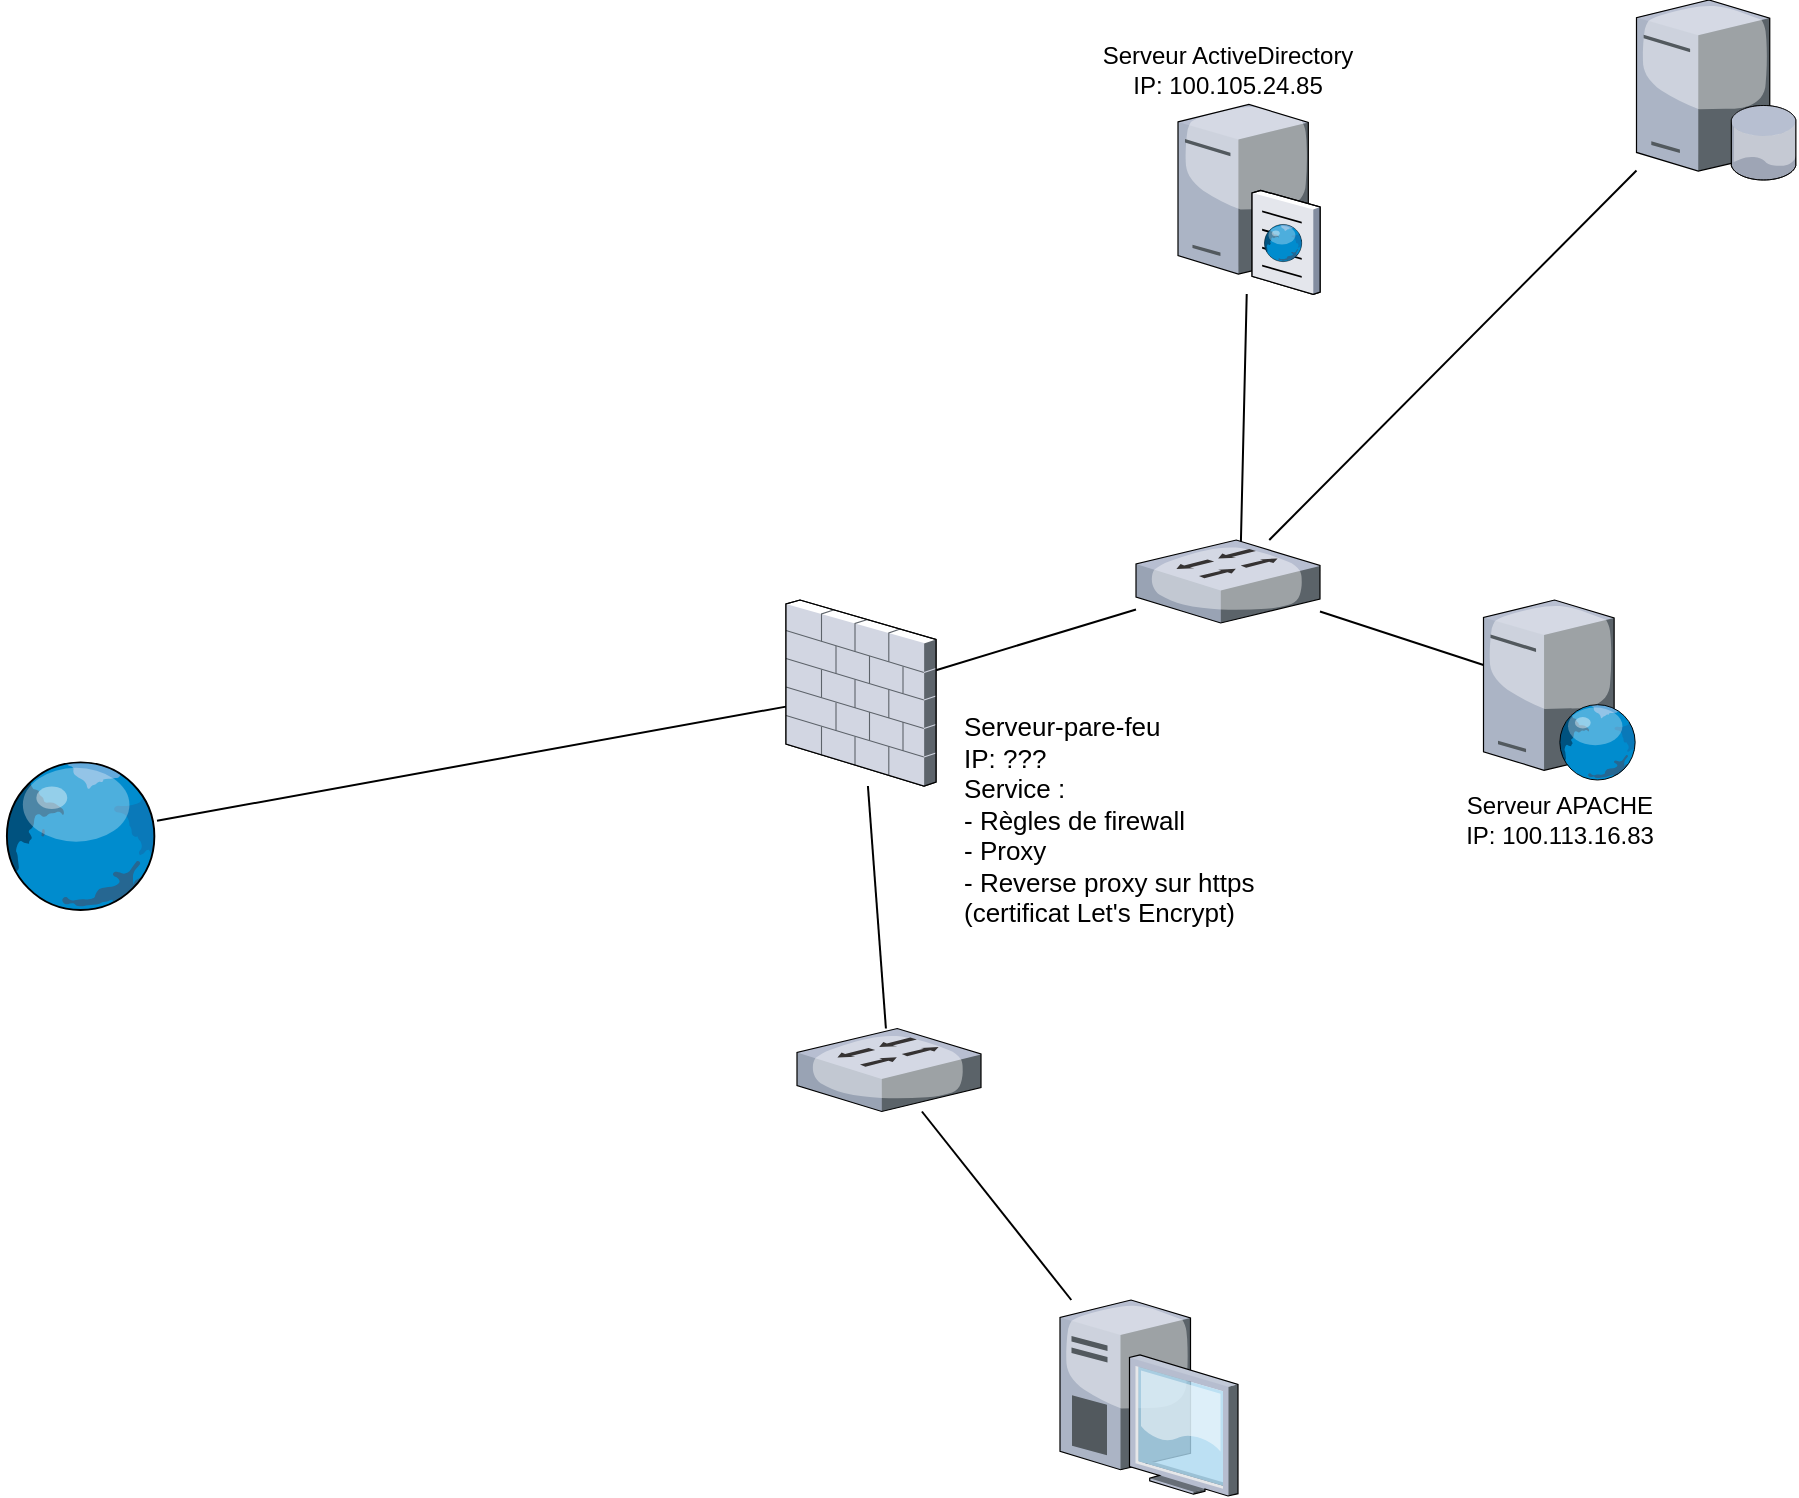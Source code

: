 <mxfile version="20.6.0" type="github">
  <diagram name="Page-1" id="822b0af5-4adb-64df-f703-e8dfc1f81529">
    <mxGraphModel dx="1384" dy="724" grid="1" gridSize="10" guides="1" tooltips="1" connect="1" arrows="1" fold="1" page="1" pageScale="1" pageWidth="1100" pageHeight="850" background="none" math="0" shadow="0">
      <root>
        <mxCell id="0" />
        <mxCell id="1" parent="0" />
        <mxCell id="SWm3GmHfTayeALuVuFPm-12" style="edgeStyle=none;rounded=0;orthogonalLoop=1;jettySize=auto;html=1;endArrow=none;endFill=0;" edge="1" parent="1" source="SWm3GmHfTayeALuVuFPm-1" target="SWm3GmHfTayeALuVuFPm-3">
          <mxGeometry relative="1" as="geometry" />
        </mxCell>
        <mxCell id="SWm3GmHfTayeALuVuFPm-19" style="edgeStyle=none;rounded=0;orthogonalLoop=1;jettySize=auto;html=1;fontSize=13;endArrow=none;endFill=0;" edge="1" parent="1" source="SWm3GmHfTayeALuVuFPm-1" target="SWm3GmHfTayeALuVuFPm-17">
          <mxGeometry relative="1" as="geometry" />
        </mxCell>
        <mxCell id="SWm3GmHfTayeALuVuFPm-23" style="edgeStyle=none;rounded=0;orthogonalLoop=1;jettySize=auto;html=1;fontSize=13;endArrow=none;endFill=0;" edge="1" parent="1" source="SWm3GmHfTayeALuVuFPm-1" target="SWm3GmHfTayeALuVuFPm-22">
          <mxGeometry relative="1" as="geometry" />
        </mxCell>
        <mxCell id="SWm3GmHfTayeALuVuFPm-1" value="" style="verticalLabelPosition=bottom;sketch=0;aspect=fixed;html=1;verticalAlign=top;strokeColor=none;align=center;outlineConnect=0;shape=mxgraph.citrix.firewall;" vertex="1" parent="1">
          <mxGeometry x="473" y="330" width="75" height="93" as="geometry" />
        </mxCell>
        <mxCell id="SWm3GmHfTayeALuVuFPm-10" style="edgeStyle=none;rounded=0;orthogonalLoop=1;jettySize=auto;html=1;endArrow=none;endFill=0;" edge="1" parent="1" source="SWm3GmHfTayeALuVuFPm-2" target="SWm3GmHfTayeALuVuFPm-3">
          <mxGeometry relative="1" as="geometry" />
        </mxCell>
        <mxCell id="SWm3GmHfTayeALuVuFPm-2" value="" style="verticalLabelPosition=bottom;sketch=0;aspect=fixed;html=1;verticalAlign=top;strokeColor=none;align=center;outlineConnect=0;shape=mxgraph.citrix.desktop;" vertex="1" parent="1">
          <mxGeometry x="610" y="680" width="89" height="98" as="geometry" />
        </mxCell>
        <mxCell id="SWm3GmHfTayeALuVuFPm-3" value="" style="verticalLabelPosition=bottom;sketch=0;aspect=fixed;html=1;verticalAlign=top;strokeColor=none;align=center;outlineConnect=0;shape=mxgraph.citrix.switch;" vertex="1" parent="1">
          <mxGeometry x="478.5" y="544.25" width="92" height="41.5" as="geometry" />
        </mxCell>
        <mxCell id="SWm3GmHfTayeALuVuFPm-11" style="edgeStyle=none;rounded=0;orthogonalLoop=1;jettySize=auto;html=1;endArrow=none;endFill=0;" edge="1" parent="1" source="SWm3GmHfTayeALuVuFPm-4" target="SWm3GmHfTayeALuVuFPm-22">
          <mxGeometry relative="1" as="geometry" />
        </mxCell>
        <mxCell id="SWm3GmHfTayeALuVuFPm-4" value="" style="verticalLabelPosition=bottom;sketch=0;aspect=fixed;html=1;verticalAlign=top;strokeColor=none;align=center;outlineConnect=0;shape=mxgraph.citrix.web_server;" vertex="1" parent="1">
          <mxGeometry x="821.75" y="330" width="76.5" height="90" as="geometry" />
        </mxCell>
        <mxCell id="SWm3GmHfTayeALuVuFPm-9" style="rounded=0;orthogonalLoop=1;jettySize=auto;html=1;endArrow=none;endFill=0;" edge="1" parent="1" source="SWm3GmHfTayeALuVuFPm-5" target="SWm3GmHfTayeALuVuFPm-22">
          <mxGeometry relative="1" as="geometry">
            <mxPoint x="540" y="350" as="targetPoint" />
            <Array as="points">
              <mxPoint x="700" y="320" />
            </Array>
          </mxGeometry>
        </mxCell>
        <mxCell id="SWm3GmHfTayeALuVuFPm-5" value="" style="verticalLabelPosition=bottom;sketch=0;aspect=fixed;html=1;verticalAlign=top;strokeColor=none;align=center;outlineConnect=0;shape=mxgraph.citrix.ftp_server;" vertex="1" parent="1">
          <mxGeometry x="669" y="80" width="71" height="97" as="geometry" />
        </mxCell>
        <mxCell id="SWm3GmHfTayeALuVuFPm-13" value="Serveur APACHE&lt;br&gt;IP:&amp;nbsp;100.113.16.83" style="text;html=1;strokeColor=none;fillColor=none;align=center;verticalAlign=middle;whiteSpace=wrap;rounded=0;" vertex="1" parent="1">
          <mxGeometry x="800" y="425" width="120" height="30" as="geometry" />
        </mxCell>
        <mxCell id="SWm3GmHfTayeALuVuFPm-14" value="Serveur ActiveDirectory&lt;br&gt;IP:&amp;nbsp;100.105.24.85" style="text;html=1;strokeColor=none;fillColor=none;align=center;verticalAlign=middle;whiteSpace=wrap;rounded=0;" vertex="1" parent="1">
          <mxGeometry x="599" y="50" width="190" height="30" as="geometry" />
        </mxCell>
        <mxCell id="SWm3GmHfTayeALuVuFPm-15" value="&lt;font style=&quot;font-size: 13px;&quot;&gt;Serveur-pare-feu&lt;br&gt;IP: ???&lt;br&gt;Service :&lt;br&gt;- Règles de firewall&lt;br&gt;- Proxy&lt;br&gt;- Reverse proxy sur https&lt;br&gt;(certificat Let&#39;s Encrypt)&lt;br&gt;&lt;/font&gt;" style="text;html=1;strokeColor=none;fillColor=none;align=left;verticalAlign=middle;whiteSpace=wrap;rounded=0;" vertex="1" parent="1">
          <mxGeometry x="560" y="375" width="150" height="130" as="geometry" />
        </mxCell>
        <mxCell id="SWm3GmHfTayeALuVuFPm-21" style="edgeStyle=none;rounded=0;orthogonalLoop=1;jettySize=auto;html=1;fontSize=13;endArrow=none;endFill=0;" edge="1" parent="1" source="SWm3GmHfTayeALuVuFPm-16" target="SWm3GmHfTayeALuVuFPm-22">
          <mxGeometry relative="1" as="geometry" />
        </mxCell>
        <mxCell id="SWm3GmHfTayeALuVuFPm-16" value="" style="verticalLabelPosition=bottom;sketch=0;aspect=fixed;html=1;verticalAlign=top;strokeColor=none;align=center;outlineConnect=0;shape=mxgraph.citrix.database_server;fontSize=13;" vertex="1" parent="1">
          <mxGeometry x="898.25" y="30" width="80" height="90" as="geometry" />
        </mxCell>
        <mxCell id="SWm3GmHfTayeALuVuFPm-17" value="" style="verticalLabelPosition=bottom;sketch=0;aspect=fixed;html=1;verticalAlign=top;strokeColor=none;align=center;outlineConnect=0;shape=mxgraph.citrix.globe;fontSize=13;" vertex="1" parent="1">
          <mxGeometry x="80" y="410" width="78.5" height="75" as="geometry" />
        </mxCell>
        <mxCell id="SWm3GmHfTayeALuVuFPm-22" value="" style="verticalLabelPosition=bottom;sketch=0;aspect=fixed;html=1;verticalAlign=top;strokeColor=none;align=center;outlineConnect=0;shape=mxgraph.citrix.switch;" vertex="1" parent="1">
          <mxGeometry x="648" y="300" width="92" height="41.5" as="geometry" />
        </mxCell>
      </root>
    </mxGraphModel>
  </diagram>
</mxfile>
